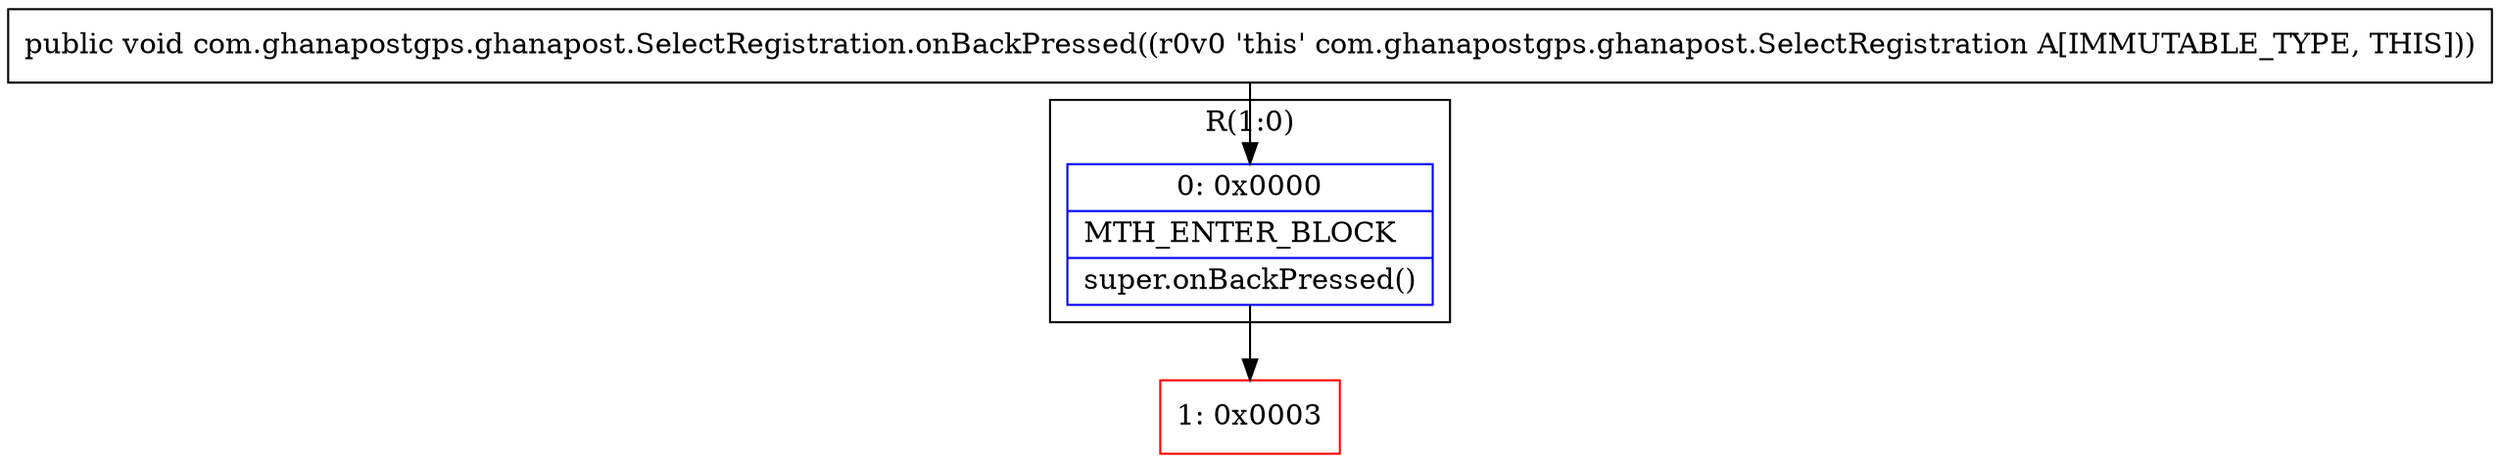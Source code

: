 digraph "CFG forcom.ghanapostgps.ghanapost.SelectRegistration.onBackPressed()V" {
subgraph cluster_Region_1394268706 {
label = "R(1:0)";
node [shape=record,color=blue];
Node_0 [shape=record,label="{0\:\ 0x0000|MTH_ENTER_BLOCK\l|super.onBackPressed()\l}"];
}
Node_1 [shape=record,color=red,label="{1\:\ 0x0003}"];
MethodNode[shape=record,label="{public void com.ghanapostgps.ghanapost.SelectRegistration.onBackPressed((r0v0 'this' com.ghanapostgps.ghanapost.SelectRegistration A[IMMUTABLE_TYPE, THIS])) }"];
MethodNode -> Node_0;
Node_0 -> Node_1;
}

